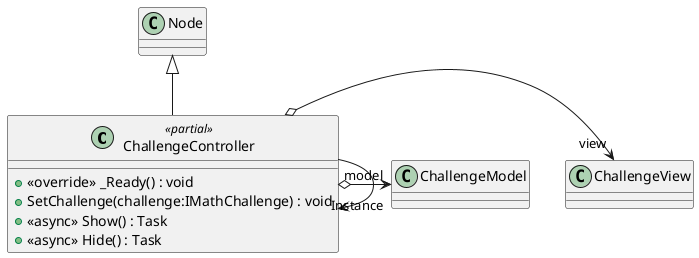 @startuml
class ChallengeController <<partial>> {
    + <<override>> _Ready() : void
    + SetChallenge(challenge:IMathChallenge) : void
    + <<async>> Show() : Task
    + <<async>> Hide() : Task
}
Node <|-- ChallengeController
ChallengeController --> "Instance" ChallengeController
ChallengeController o-> "view" ChallengeView
ChallengeController o-> "model" ChallengeModel
@enduml
